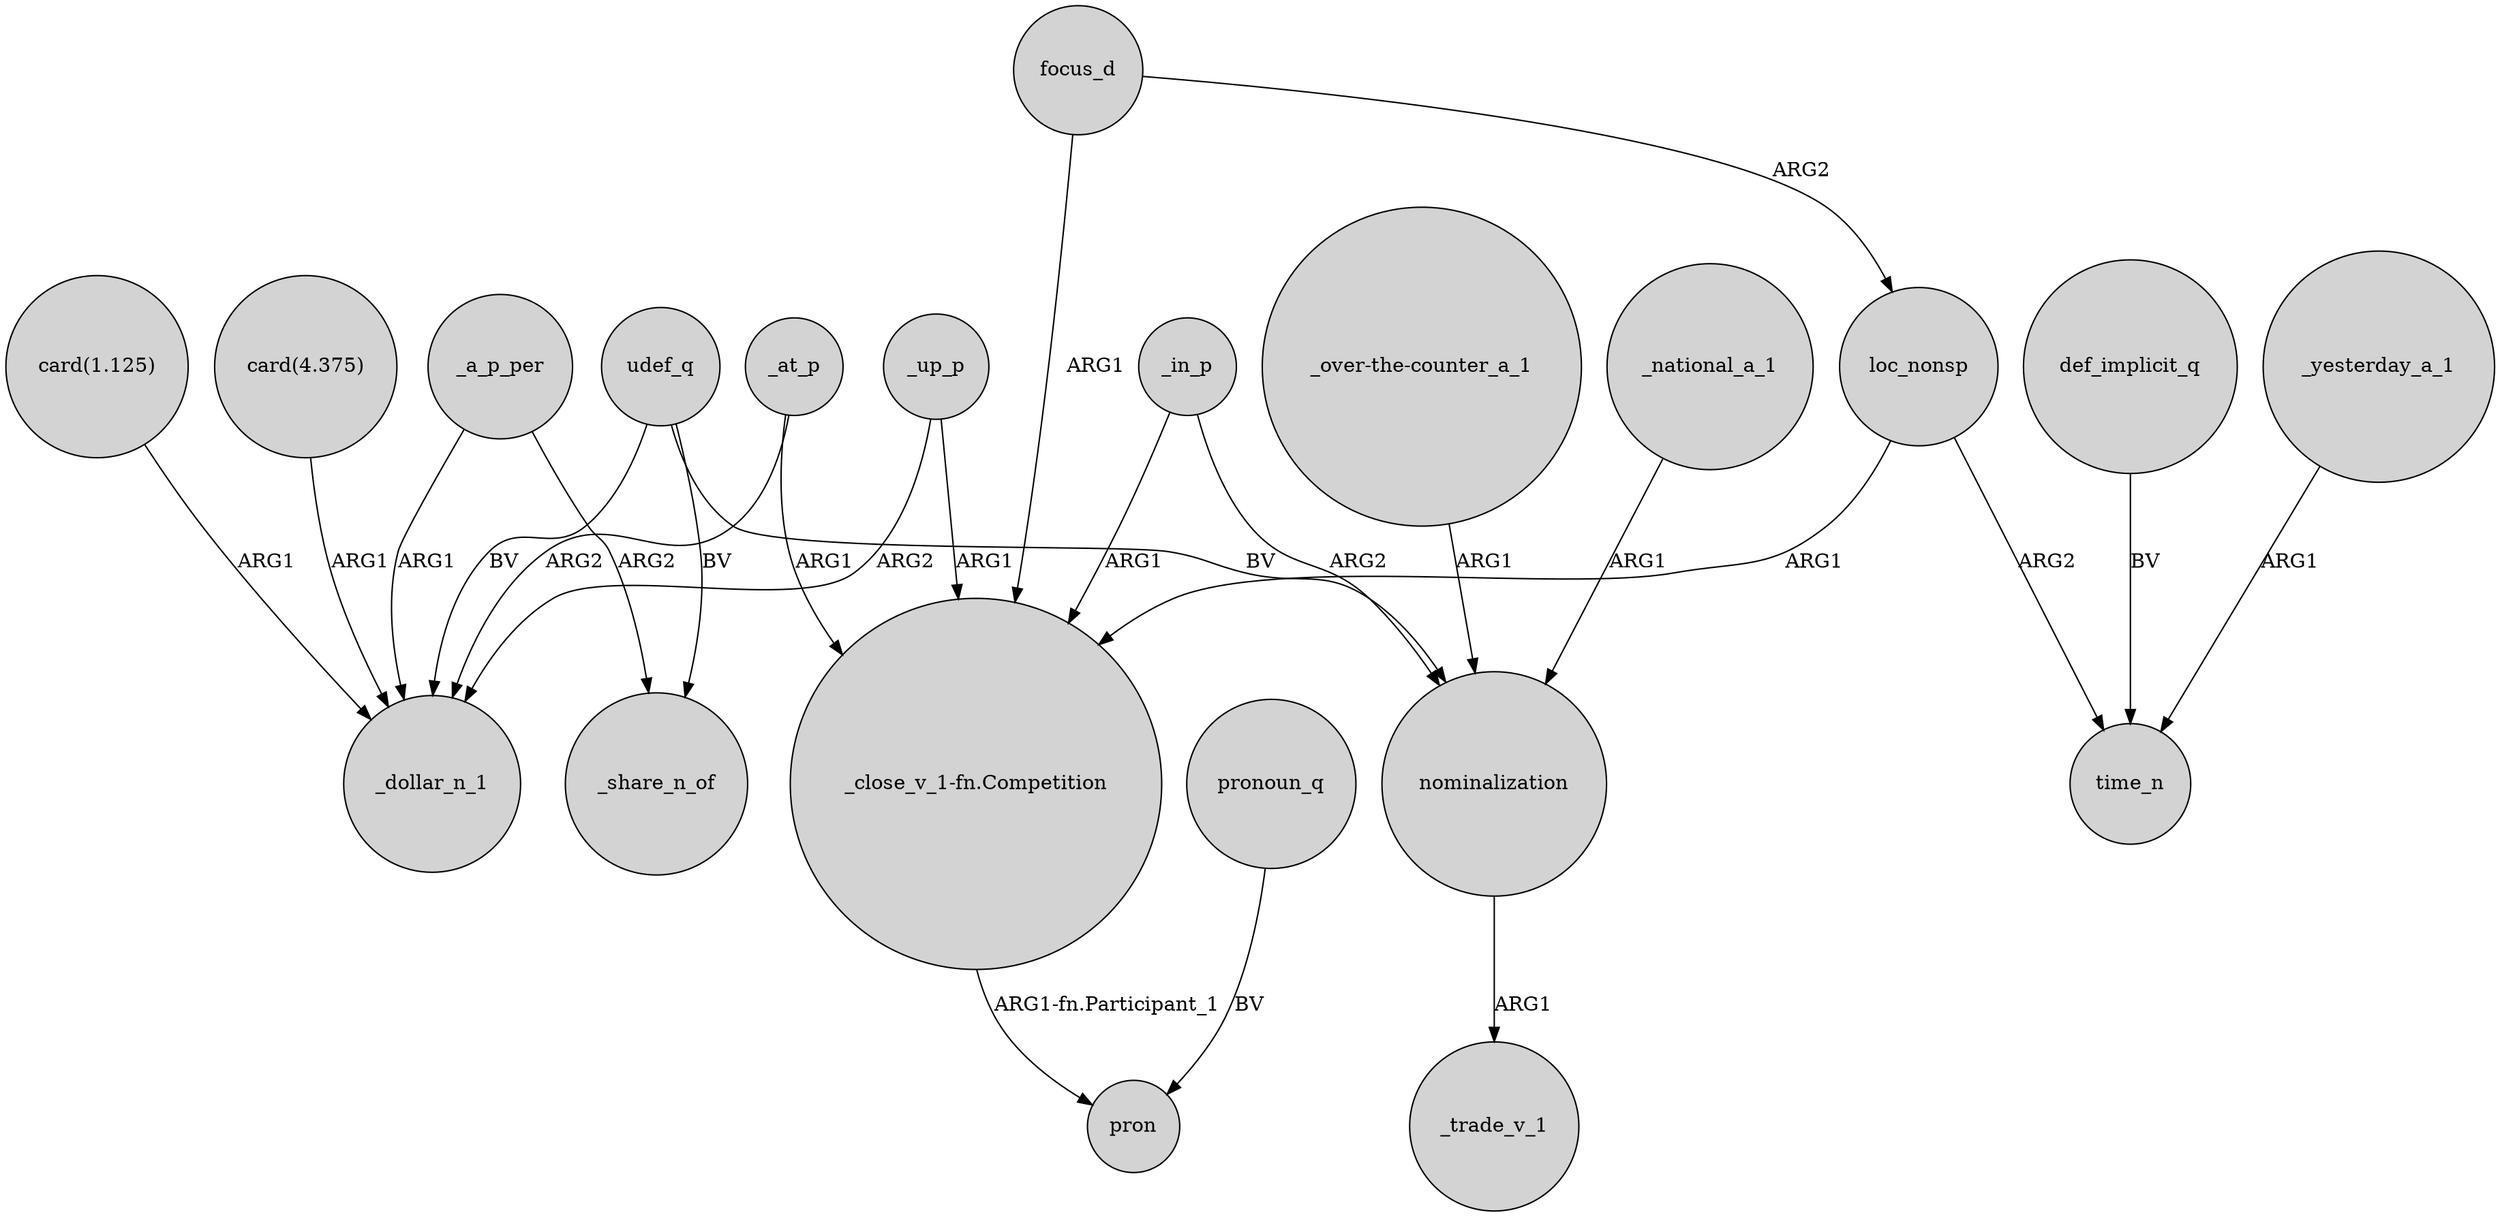 digraph {
	node [shape=circle style=filled]
	loc_nonsp -> "_close_v_1-fn.Competition" [label=ARG1]
	"card(4.375)" -> _dollar_n_1 [label=ARG1]
	"_close_v_1-fn.Competition" -> pron [label="ARG1-fn.Participant_1"]
	_at_p -> "_close_v_1-fn.Competition" [label=ARG1]
	"card(1.125)" -> _dollar_n_1 [label=ARG1]
	"_over-the-counter_a_1" -> nominalization [label=ARG1]
	_up_p -> "_close_v_1-fn.Competition" [label=ARG1]
	udef_q -> nominalization [label=BV]
	_yesterday_a_1 -> time_n [label=ARG1]
	focus_d -> loc_nonsp [label=ARG2]
	_up_p -> _dollar_n_1 [label=ARG2]
	pronoun_q -> pron [label=BV]
	focus_d -> "_close_v_1-fn.Competition" [label=ARG1]
	_at_p -> _dollar_n_1 [label=ARG2]
	_a_p_per -> _share_n_of [label=ARG2]
	udef_q -> _share_n_of [label=BV]
	udef_q -> _dollar_n_1 [label=BV]
	_a_p_per -> _dollar_n_1 [label=ARG1]
	loc_nonsp -> time_n [label=ARG2]
	_in_p -> nominalization [label=ARG2]
	_national_a_1 -> nominalization [label=ARG1]
	_in_p -> "_close_v_1-fn.Competition" [label=ARG1]
	def_implicit_q -> time_n [label=BV]
	nominalization -> _trade_v_1 [label=ARG1]
}
